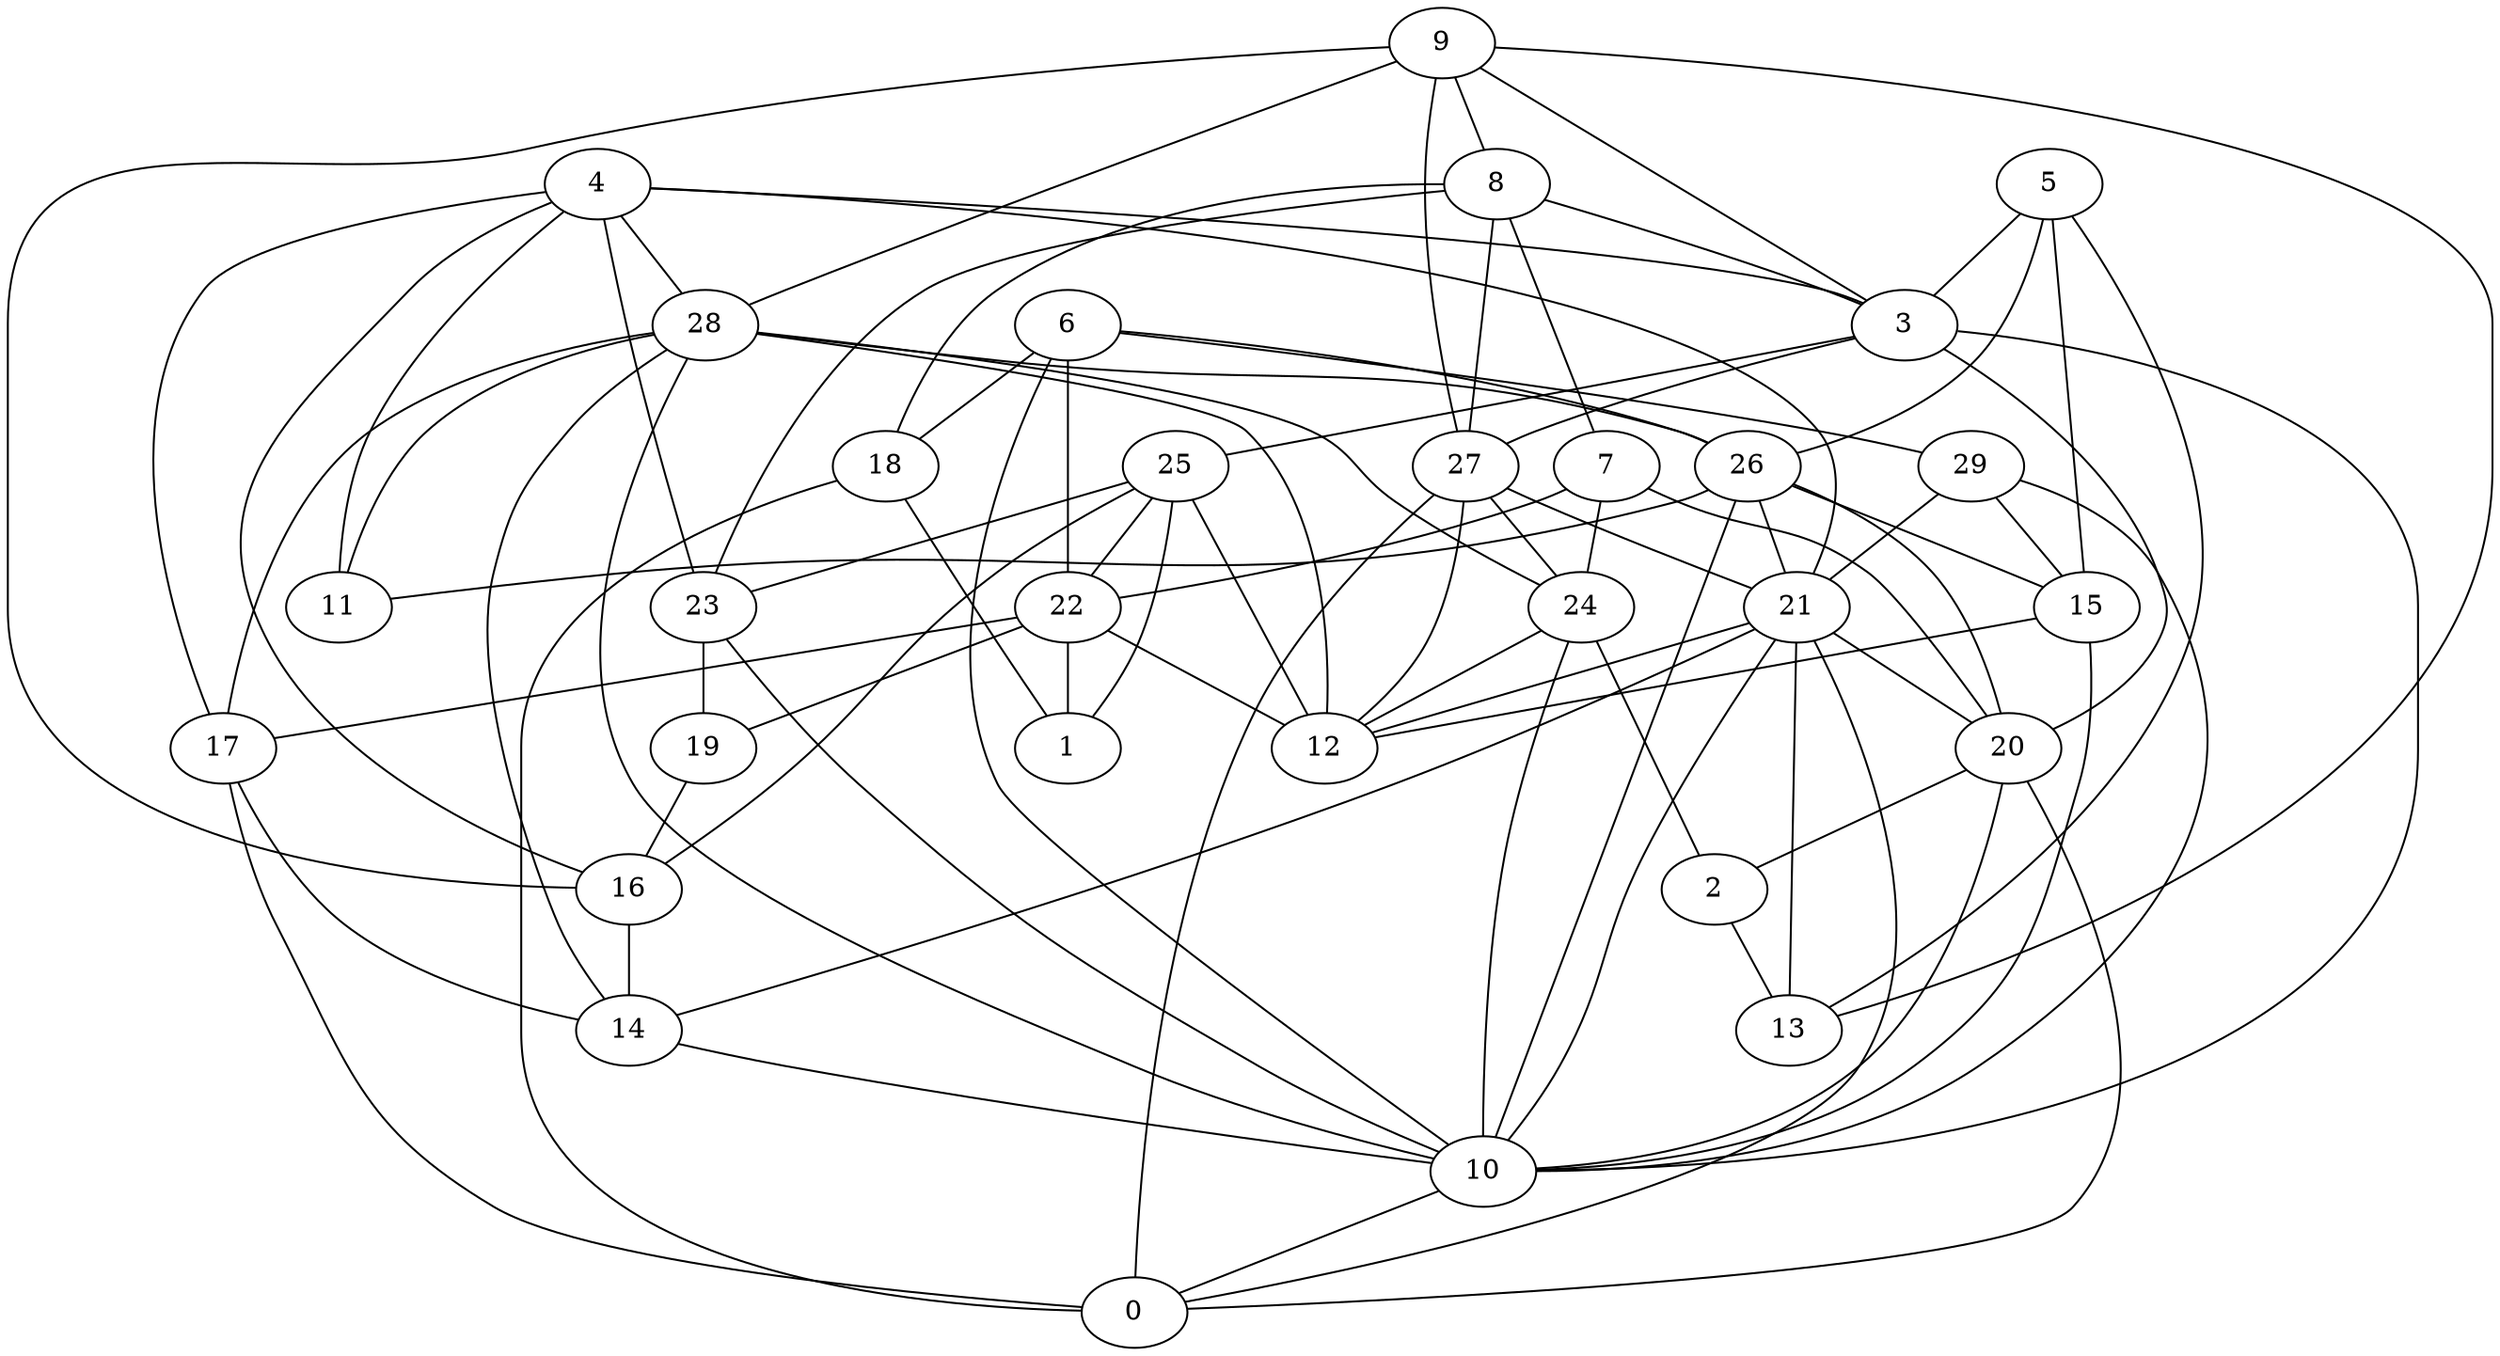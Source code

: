 digraph GG_graph {

subgraph G_graph {
edge [color = black]
"4" -> "16" [dir = none]
"4" -> "23" [dir = none]
"4" -> "3" [dir = none]
"4" -> "21" [dir = none]
"4" -> "11" [dir = none]
"4" -> "28" [dir = none]
"4" -> "17" [dir = none]
"22" -> "12" [dir = none]
"22" -> "17" [dir = none]
"22" -> "1" [dir = none]
"22" -> "19" [dir = none]
"9" -> "8" [dir = none]
"9" -> "16" [dir = none]
"9" -> "27" [dir = none]
"9" -> "28" [dir = none]
"9" -> "3" [dir = none]
"9" -> "13" [dir = none]
"26" -> "20" [dir = none]
"26" -> "11" [dir = none]
"26" -> "21" [dir = none]
"26" -> "10" [dir = none]
"26" -> "15" [dir = none]
"14" -> "10" [dir = none]
"15" -> "10" [dir = none]
"15" -> "12" [dir = none]
"29" -> "10" [dir = none]
"29" -> "15" [dir = none]
"29" -> "21" [dir = none]
"27" -> "0" [dir = none]
"27" -> "21" [dir = none]
"27" -> "24" [dir = none]
"27" -> "12" [dir = none]
"17" -> "0" [dir = none]
"17" -> "14" [dir = none]
"28" -> "14" [dir = none]
"28" -> "17" [dir = none]
"28" -> "12" [dir = none]
"28" -> "26" [dir = none]
"28" -> "10" [dir = none]
"28" -> "11" [dir = none]
"28" -> "24" [dir = none]
"10" -> "0" [dir = none]
"7" -> "22" [dir = none]
"7" -> "24" [dir = none]
"7" -> "20" [dir = none]
"23" -> "19" [dir = none]
"23" -> "10" [dir = none]
"21" -> "13" [dir = none]
"21" -> "0" [dir = none]
"21" -> "10" [dir = none]
"21" -> "12" [dir = none]
"21" -> "20" [dir = none]
"21" -> "14" [dir = none]
"20" -> "10" [dir = none]
"20" -> "0" [dir = none]
"20" -> "2" [dir = none]
"24" -> "2" [dir = none]
"24" -> "12" [dir = none]
"24" -> "10" [dir = none]
"16" -> "14" [dir = none]
"25" -> "16" [dir = none]
"25" -> "1" [dir = none]
"25" -> "22" [dir = none]
"25" -> "23" [dir = none]
"25" -> "12" [dir = none]
"2" -> "13" [dir = none]
"3" -> "20" [dir = none]
"3" -> "10" [dir = none]
"3" -> "27" [dir = none]
"3" -> "25" [dir = none]
"6" -> "22" [dir = none]
"6" -> "26" [dir = none]
"6" -> "10" [dir = none]
"6" -> "29" [dir = none]
"6" -> "18" [dir = none]
"19" -> "16" [dir = none]
"5" -> "15" [dir = none]
"5" -> "13" [dir = none]
"5" -> "26" [dir = none]
"5" -> "3" [dir = none]
"18" -> "1" [dir = none]
"18" -> "0" [dir = none]
"8" -> "23" [dir = none]
"8" -> "7" [dir = none]
"8" -> "18" [dir = none]
"8" -> "3" [dir = none]
"8" -> "27" [dir = none]
}

}
